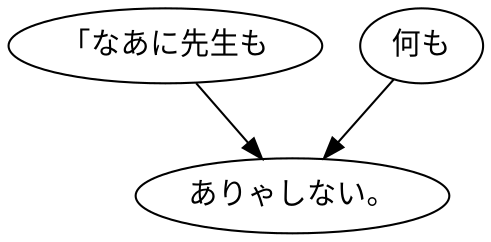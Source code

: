 digraph graph7781 {
	node0 [label="「なあに先生も"];
	node1 [label="何も"];
	node2 [label="ありゃしない。"];
	node0 -> node2;
	node1 -> node2;
}
